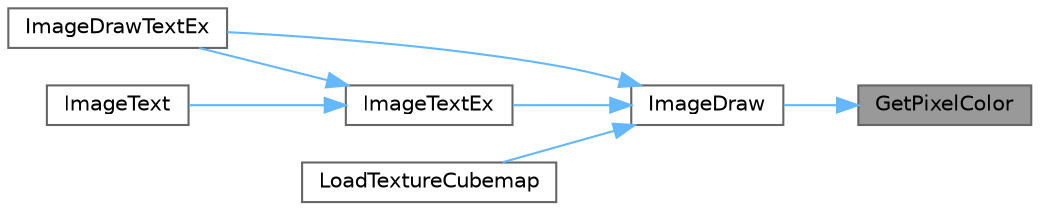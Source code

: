 digraph "GetPixelColor"
{
 // LATEX_PDF_SIZE
  bgcolor="transparent";
  edge [fontname=Helvetica,fontsize=10,labelfontname=Helvetica,labelfontsize=10];
  node [fontname=Helvetica,fontsize=10,shape=box,height=0.2,width=0.4];
  rankdir="RL";
  Node1 [id="Node000001",label="GetPixelColor",height=0.2,width=0.4,color="gray40", fillcolor="grey60", style="filled", fontcolor="black",tooltip=" "];
  Node1 -> Node2 [id="edge13_Node000001_Node000002",dir="back",color="steelblue1",style="solid",tooltip=" "];
  Node2 [id="Node000002",label="ImageDraw",height=0.2,width=0.4,color="grey40", fillcolor="white", style="filled",URL="$_classes_2lib_2rtextures_8c.html#ac0388542cc773b0a71b222dca80b09e5",tooltip=" "];
  Node2 -> Node3 [id="edge14_Node000002_Node000003",dir="back",color="steelblue1",style="solid",tooltip=" "];
  Node3 [id="Node000003",label="ImageDrawTextEx",height=0.2,width=0.4,color="grey40", fillcolor="white", style="filled",URL="$_old_2_classes_2lib_2rtextures_8c.html#ada85a7f23a17a93b3f2a460b7ca2be7f",tooltip=" "];
  Node2 -> Node4 [id="edge15_Node000002_Node000004",dir="back",color="steelblue1",style="solid",tooltip=" "];
  Node4 [id="Node000004",label="ImageTextEx",height=0.2,width=0.4,color="grey40", fillcolor="white", style="filled",URL="$_classes_2lib_2rtextures_8c.html#aaa472c3a8288b6056e1b01a1f49a921d",tooltip=" "];
  Node4 -> Node3 [id="edge16_Node000004_Node000003",dir="back",color="steelblue1",style="solid",tooltip=" "];
  Node4 -> Node5 [id="edge17_Node000004_Node000005",dir="back",color="steelblue1",style="solid",tooltip=" "];
  Node5 [id="Node000005",label="ImageText",height=0.2,width=0.4,color="grey40", fillcolor="white", style="filled",URL="$_classes_2lib_2rtextures_8c.html#a0fbcbcad7adc4dfa7ca94aba69a64f67",tooltip=" "];
  Node2 -> Node6 [id="edge18_Node000002_Node000006",dir="back",color="steelblue1",style="solid",tooltip=" "];
  Node6 [id="Node000006",label="LoadTextureCubemap",height=0.2,width=0.4,color="grey40", fillcolor="white", style="filled",URL="$_classes_2lib_2rtextures_8c.html#ae18c61729f24ca6d9e7fc7ef2b79144b",tooltip=" "];
}
